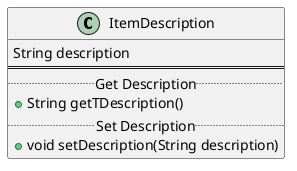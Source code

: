 @startuml
class ItemDescription{
String description
==
.. Get Description ..
+ String getTDescription()
.. Set Description ..
+ void setDescription(String description)
}

@enduml
